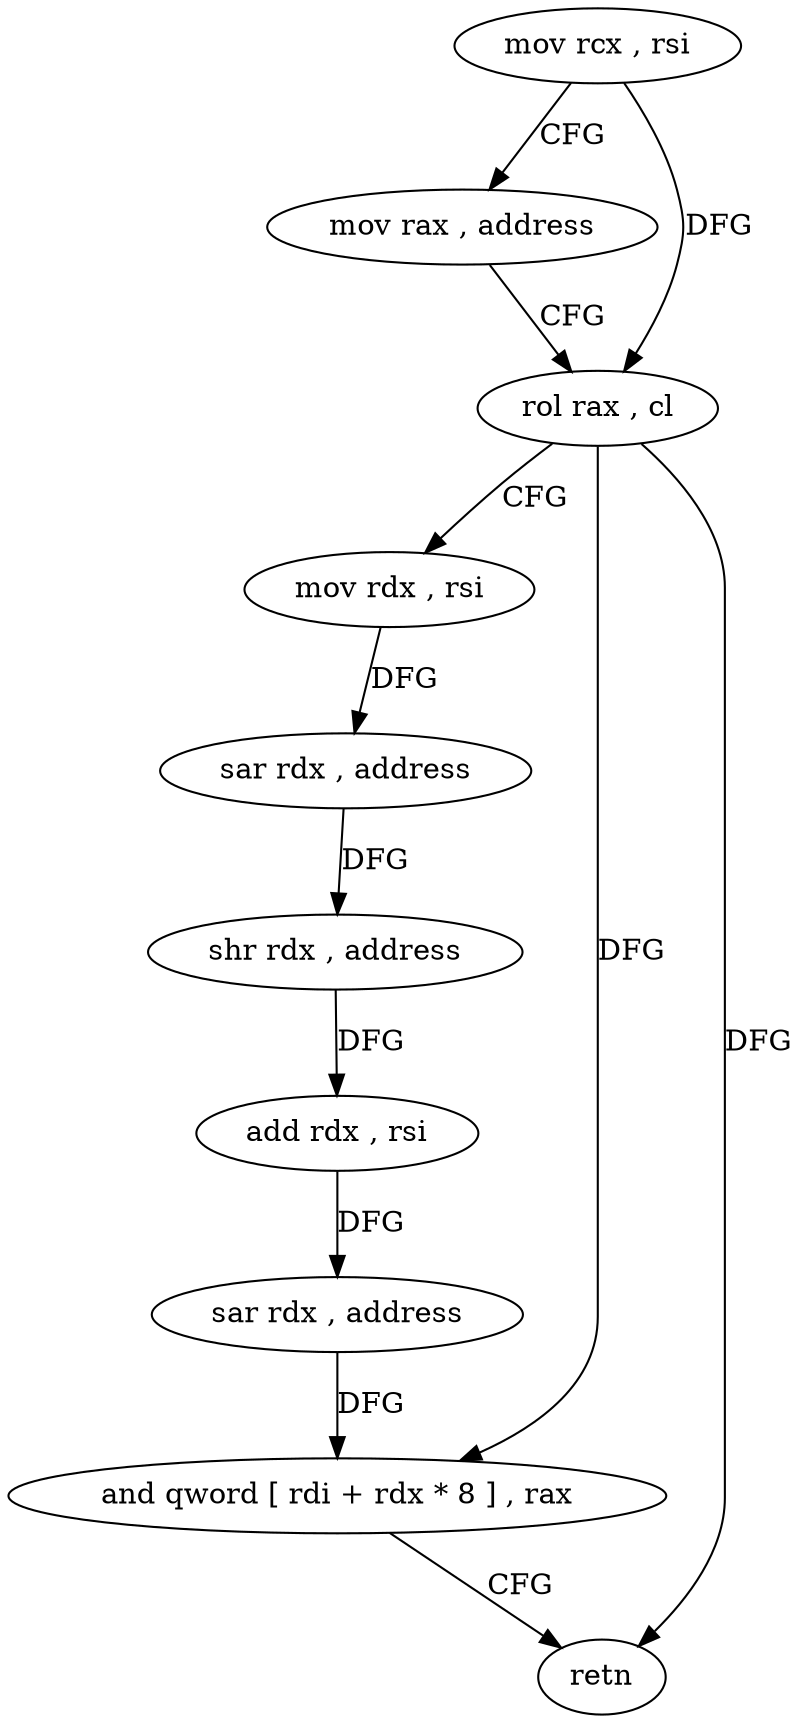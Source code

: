 digraph "func" {
"4259360" [label = "mov rcx , rsi" ]
"4259363" [label = "mov rax , address" ]
"4259370" [label = "rol rax , cl" ]
"4259373" [label = "mov rdx , rsi" ]
"4259376" [label = "sar rdx , address" ]
"4259380" [label = "shr rdx , address" ]
"4259384" [label = "add rdx , rsi" ]
"4259387" [label = "sar rdx , address" ]
"4259391" [label = "and qword [ rdi + rdx * 8 ] , rax" ]
"4259395" [label = "retn" ]
"4259360" -> "4259363" [ label = "CFG" ]
"4259360" -> "4259370" [ label = "DFG" ]
"4259363" -> "4259370" [ label = "CFG" ]
"4259370" -> "4259373" [ label = "CFG" ]
"4259370" -> "4259391" [ label = "DFG" ]
"4259370" -> "4259395" [ label = "DFG" ]
"4259373" -> "4259376" [ label = "DFG" ]
"4259376" -> "4259380" [ label = "DFG" ]
"4259380" -> "4259384" [ label = "DFG" ]
"4259384" -> "4259387" [ label = "DFG" ]
"4259387" -> "4259391" [ label = "DFG" ]
"4259391" -> "4259395" [ label = "CFG" ]
}
